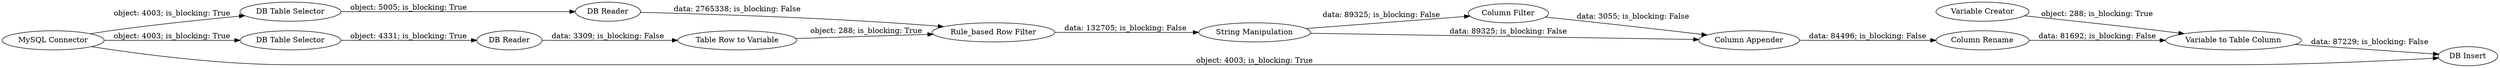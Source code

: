 digraph {
	"-8147712062532801955_43" [label="Column Filter"]
	"-8147712062532801955_131" [label="DB Table Selector"]
	"-8147712062532801955_133" [label="Table Row to Variable"]
	"-8147712062532801955_130" [label="DB Reader"]
	"-8147712062532801955_40" [label="DB Insert"]
	"-8147712062532801955_38" [label="String Manipulation"]
	"-8147712062532801955_134" [label="Rule_based Row Filter"]
	"-8147712062532801955_71" [label="MySQL Connector"]
	"-8147712062532801955_39" [label="DB Reader"]
	"-8147712062532801955_44" [label="Column Rename"]
	"-8147712062532801955_69" [label="Variable to Table Column"]
	"-8147712062532801955_52" [label="Variable Creator"]
	"-8147712062532801955_36" [label="DB Table Selector"]
	"-8147712062532801955_42" [label="Column Appender"]
	"-8147712062532801955_38" -> "-8147712062532801955_42" [label="data: 89325; is_blocking: False"]
	"-8147712062532801955_71" -> "-8147712062532801955_36" [label="object: 4003; is_blocking: True"]
	"-8147712062532801955_130" -> "-8147712062532801955_133" [label="data: 3309; is_blocking: False"]
	"-8147712062532801955_69" -> "-8147712062532801955_40" [label="data: 87229; is_blocking: False"]
	"-8147712062532801955_39" -> "-8147712062532801955_134" [label="data: 2765338; is_blocking: False"]
	"-8147712062532801955_131" -> "-8147712062532801955_130" [label="object: 4331; is_blocking: True"]
	"-8147712062532801955_52" -> "-8147712062532801955_69" [label="object: 288; is_blocking: True"]
	"-8147712062532801955_71" -> "-8147712062532801955_40" [label="object: 4003; is_blocking: True"]
	"-8147712062532801955_38" -> "-8147712062532801955_43" [label="data: 89325; is_blocking: False"]
	"-8147712062532801955_133" -> "-8147712062532801955_134" [label="object: 288; is_blocking: True"]
	"-8147712062532801955_71" -> "-8147712062532801955_131" [label="object: 4003; is_blocking: True"]
	"-8147712062532801955_42" -> "-8147712062532801955_44" [label="data: 84496; is_blocking: False"]
	"-8147712062532801955_43" -> "-8147712062532801955_42" [label="data: 3055; is_blocking: False"]
	"-8147712062532801955_44" -> "-8147712062532801955_69" [label="data: 81692; is_blocking: False"]
	"-8147712062532801955_36" -> "-8147712062532801955_39" [label="object: 5005; is_blocking: True"]
	"-8147712062532801955_134" -> "-8147712062532801955_38" [label="data: 132705; is_blocking: False"]
	rankdir=LR
}
